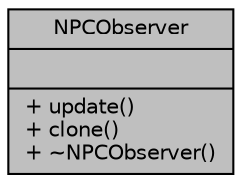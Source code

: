 digraph "NPCObserver"
{
 // LATEX_PDF_SIZE
  edge [fontname="Helvetica",fontsize="10",labelfontname="Helvetica",labelfontsize="10"];
  node [fontname="Helvetica",fontsize="10",shape=record];
  Node1 [label="{NPCObserver\n||+ update()\l+ clone()\l+ ~NPCObserver()\l}",height=0.2,width=0.4,color="black", fillcolor="grey75", style="filled", fontcolor="black",tooltip="Abstract base class for NPC observers."];
}
